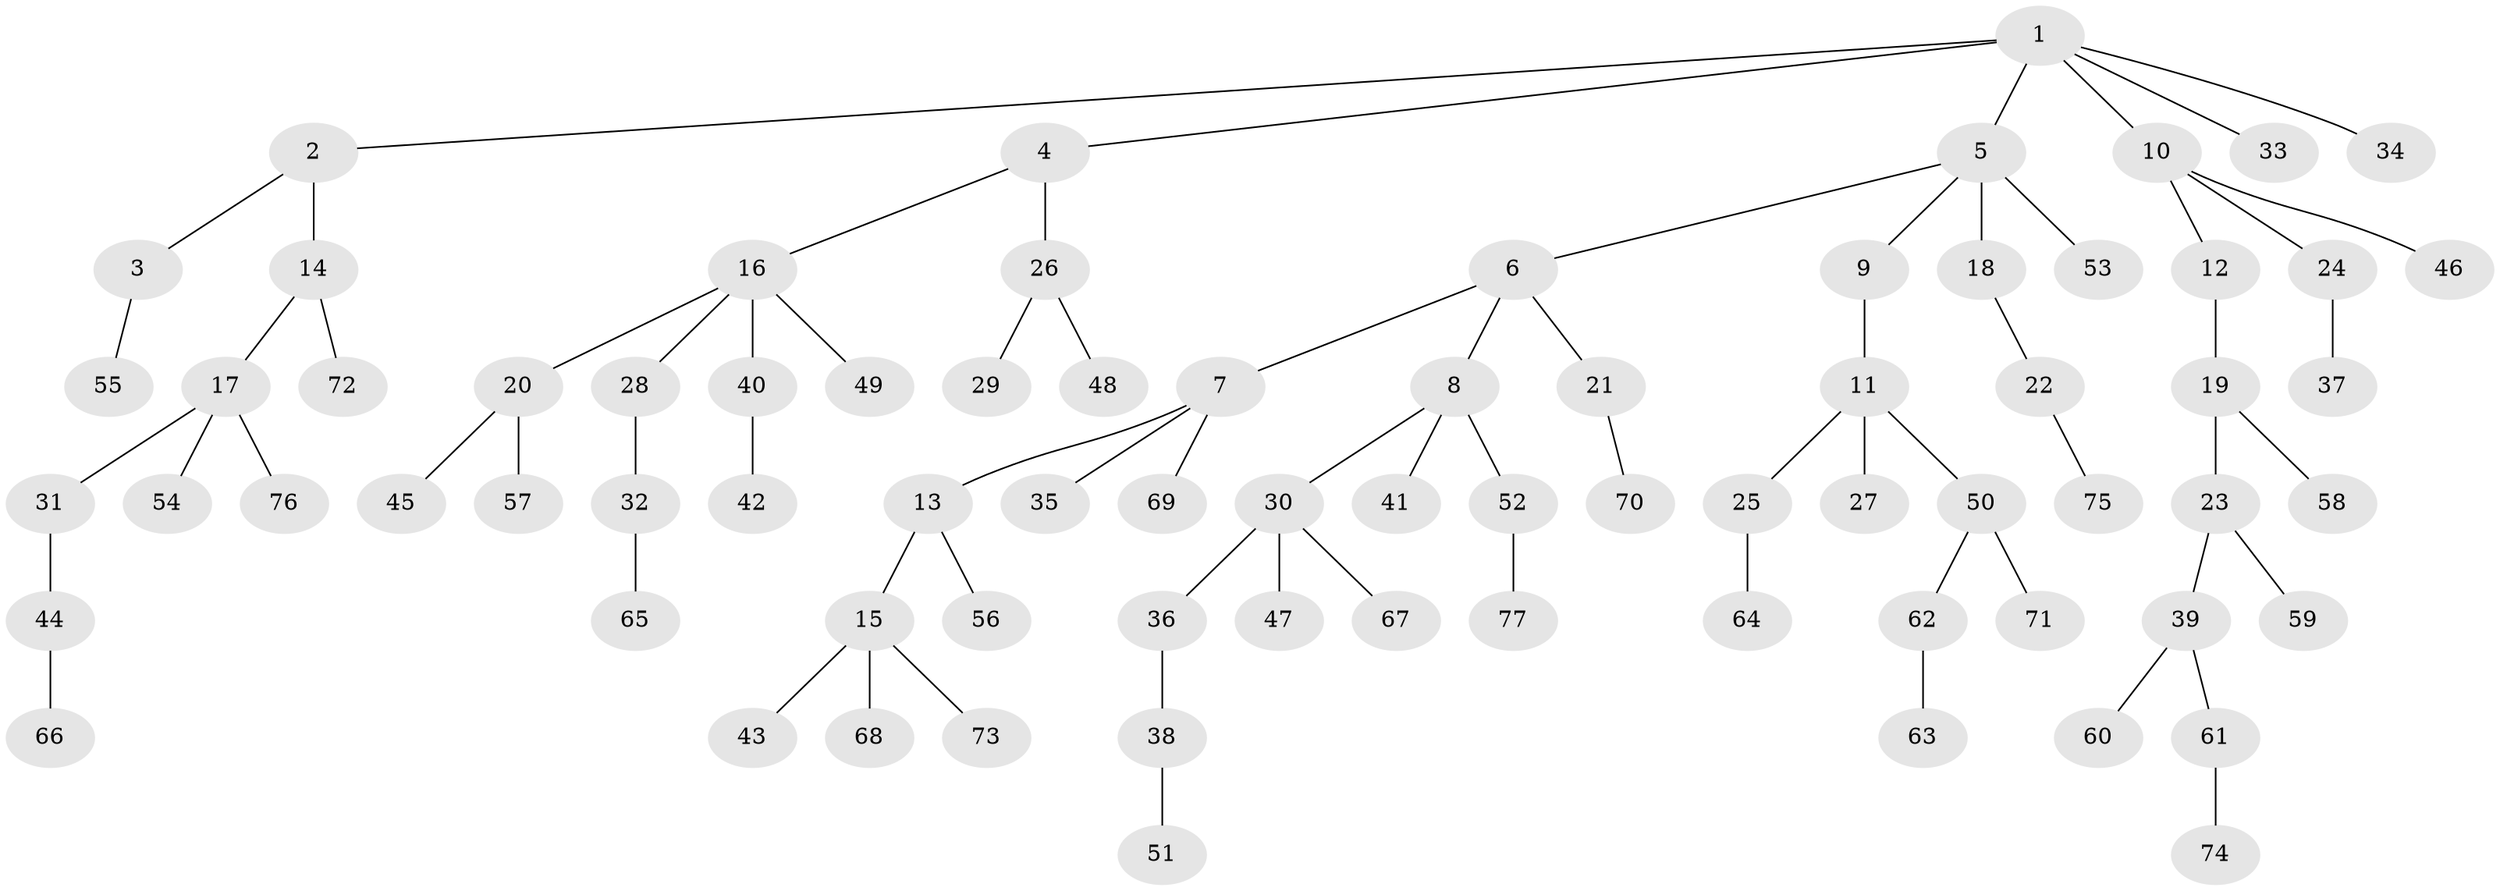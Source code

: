 // Generated by graph-tools (version 1.1) at 2025/50/03/09/25 03:50:18]
// undirected, 77 vertices, 76 edges
graph export_dot {
graph [start="1"]
  node [color=gray90,style=filled];
  1;
  2;
  3;
  4;
  5;
  6;
  7;
  8;
  9;
  10;
  11;
  12;
  13;
  14;
  15;
  16;
  17;
  18;
  19;
  20;
  21;
  22;
  23;
  24;
  25;
  26;
  27;
  28;
  29;
  30;
  31;
  32;
  33;
  34;
  35;
  36;
  37;
  38;
  39;
  40;
  41;
  42;
  43;
  44;
  45;
  46;
  47;
  48;
  49;
  50;
  51;
  52;
  53;
  54;
  55;
  56;
  57;
  58;
  59;
  60;
  61;
  62;
  63;
  64;
  65;
  66;
  67;
  68;
  69;
  70;
  71;
  72;
  73;
  74;
  75;
  76;
  77;
  1 -- 2;
  1 -- 4;
  1 -- 5;
  1 -- 10;
  1 -- 33;
  1 -- 34;
  2 -- 3;
  2 -- 14;
  3 -- 55;
  4 -- 16;
  4 -- 26;
  5 -- 6;
  5 -- 9;
  5 -- 18;
  5 -- 53;
  6 -- 7;
  6 -- 8;
  6 -- 21;
  7 -- 13;
  7 -- 35;
  7 -- 69;
  8 -- 30;
  8 -- 41;
  8 -- 52;
  9 -- 11;
  10 -- 12;
  10 -- 24;
  10 -- 46;
  11 -- 25;
  11 -- 27;
  11 -- 50;
  12 -- 19;
  13 -- 15;
  13 -- 56;
  14 -- 17;
  14 -- 72;
  15 -- 43;
  15 -- 68;
  15 -- 73;
  16 -- 20;
  16 -- 28;
  16 -- 40;
  16 -- 49;
  17 -- 31;
  17 -- 54;
  17 -- 76;
  18 -- 22;
  19 -- 23;
  19 -- 58;
  20 -- 45;
  20 -- 57;
  21 -- 70;
  22 -- 75;
  23 -- 39;
  23 -- 59;
  24 -- 37;
  25 -- 64;
  26 -- 29;
  26 -- 48;
  28 -- 32;
  30 -- 36;
  30 -- 47;
  30 -- 67;
  31 -- 44;
  32 -- 65;
  36 -- 38;
  38 -- 51;
  39 -- 60;
  39 -- 61;
  40 -- 42;
  44 -- 66;
  50 -- 62;
  50 -- 71;
  52 -- 77;
  61 -- 74;
  62 -- 63;
}

